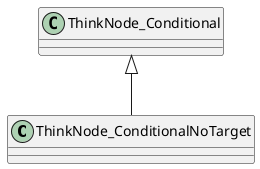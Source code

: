 @startuml
class ThinkNode_ConditionalNoTarget {
}
ThinkNode_Conditional <|-- ThinkNode_ConditionalNoTarget
@enduml
